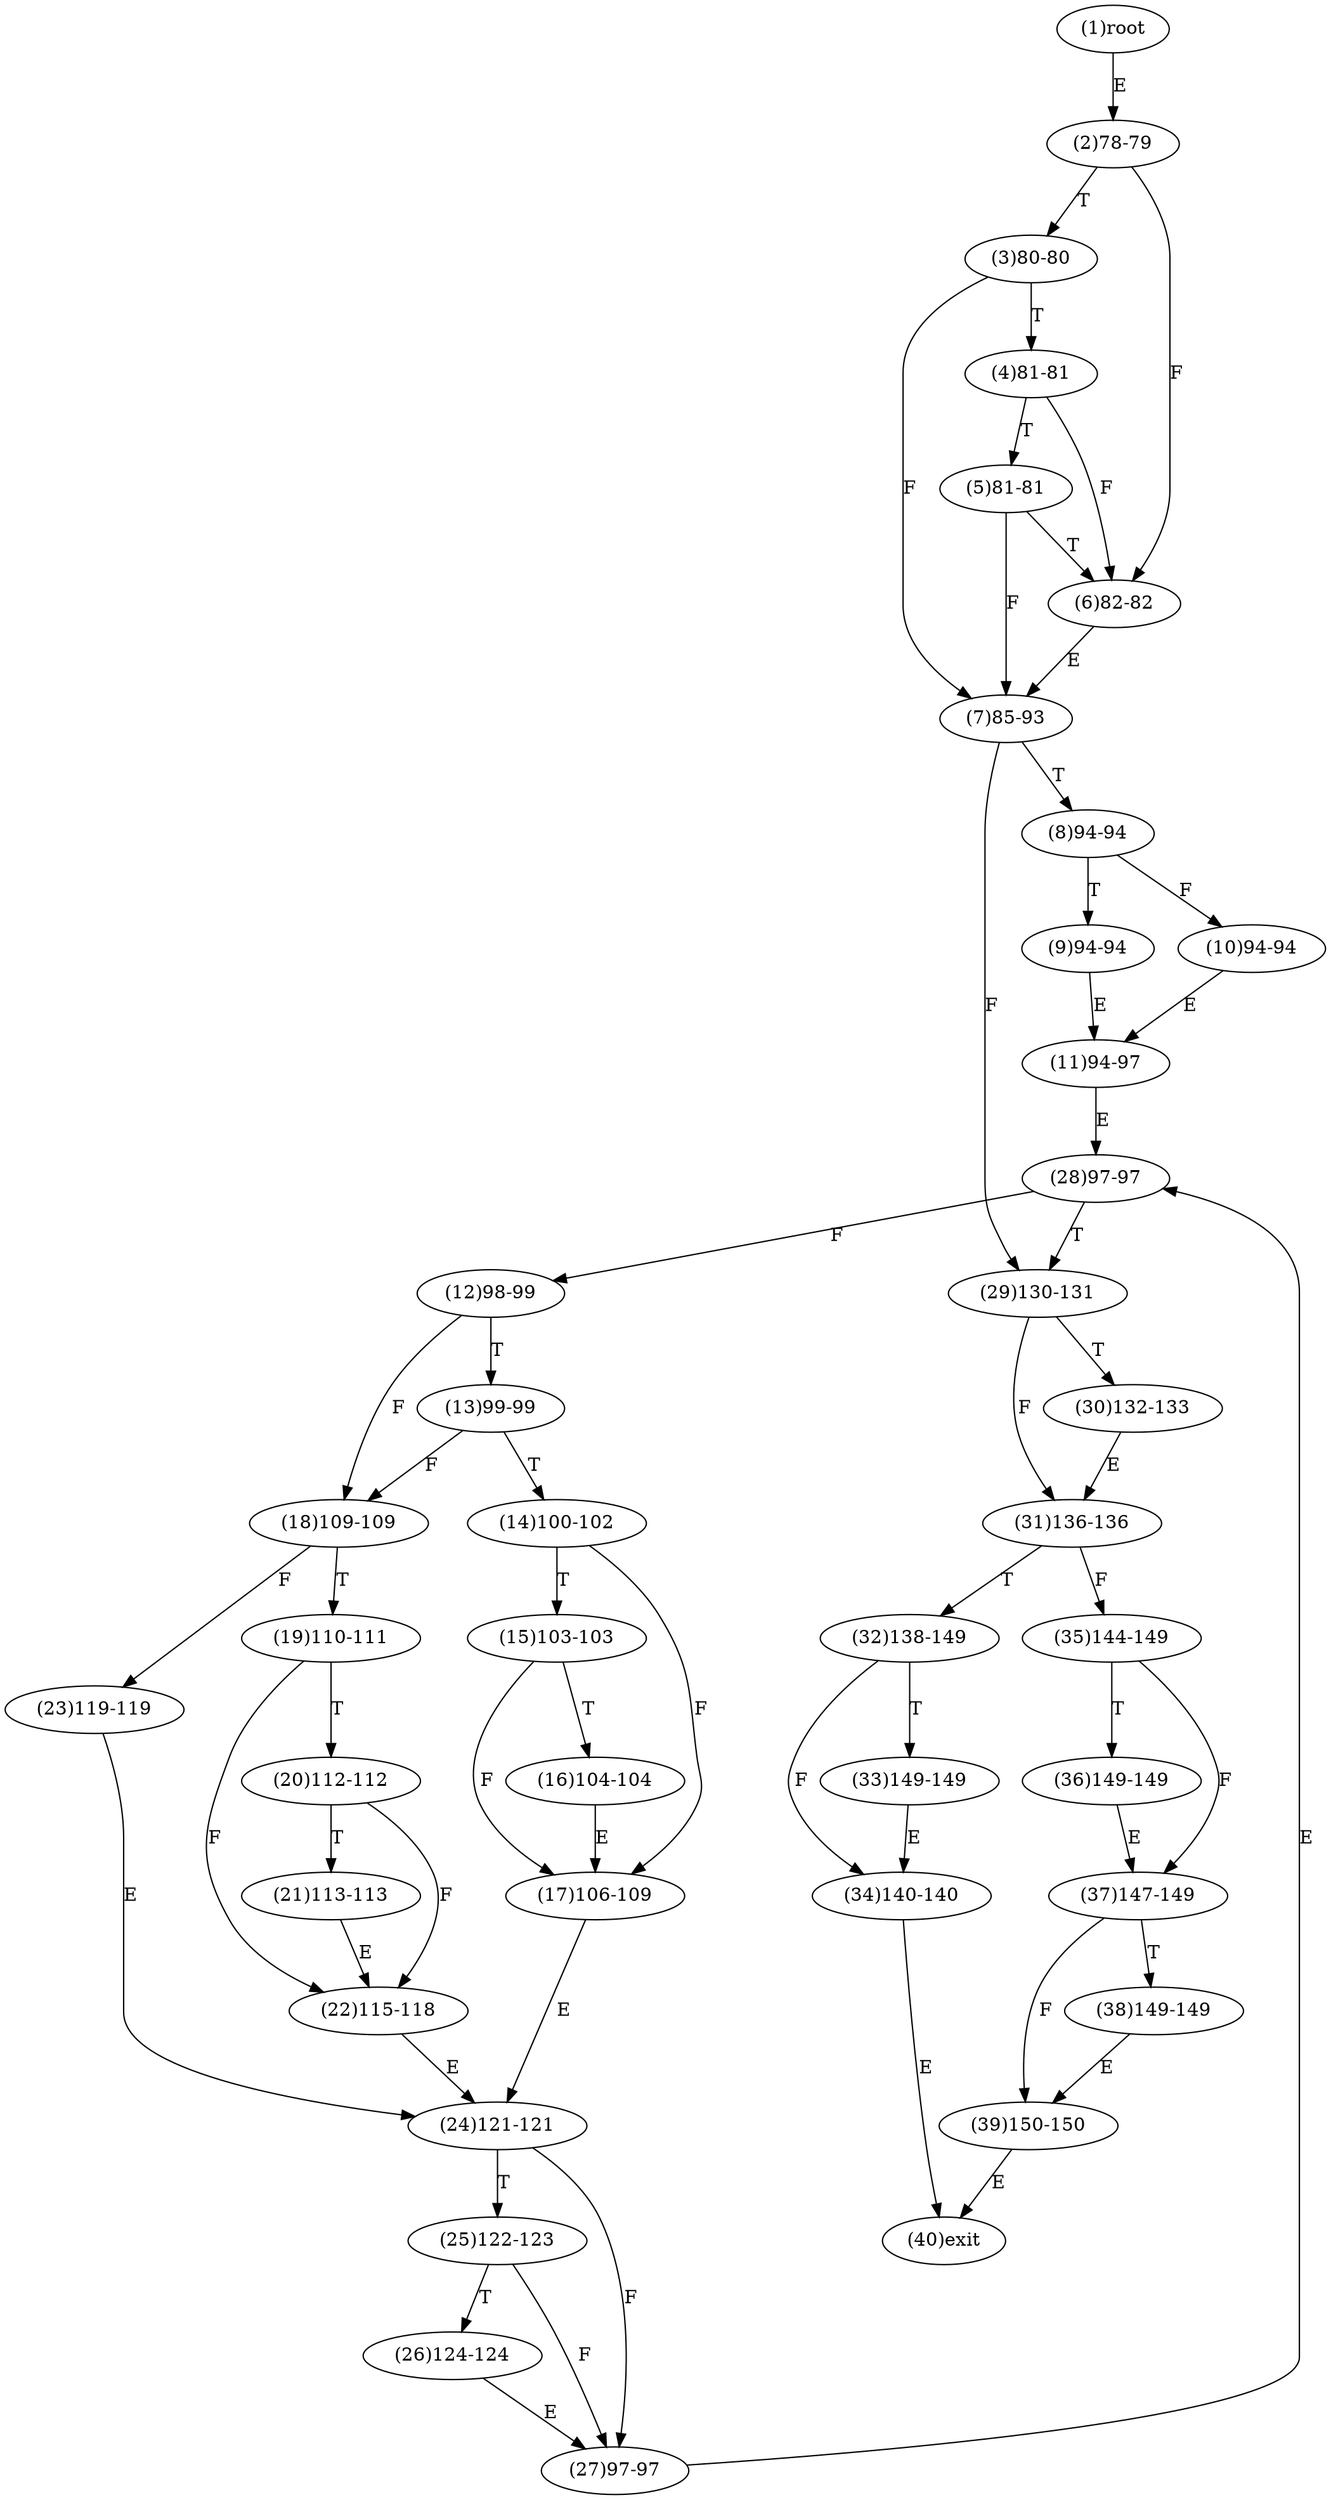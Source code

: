 digraph "" { 
1[ label="(1)root"];
2[ label="(2)78-79"];
3[ label="(3)80-80"];
4[ label="(4)81-81"];
5[ label="(5)81-81"];
6[ label="(6)82-82"];
7[ label="(7)85-93"];
8[ label="(8)94-94"];
9[ label="(9)94-94"];
10[ label="(10)94-94"];
11[ label="(11)94-97"];
12[ label="(12)98-99"];
13[ label="(13)99-99"];
14[ label="(14)100-102"];
15[ label="(15)103-103"];
17[ label="(17)106-109"];
16[ label="(16)104-104"];
19[ label="(19)110-111"];
18[ label="(18)109-109"];
21[ label="(21)113-113"];
20[ label="(20)112-112"];
23[ label="(23)119-119"];
22[ label="(22)115-118"];
25[ label="(25)122-123"];
24[ label="(24)121-121"];
27[ label="(27)97-97"];
26[ label="(26)124-124"];
29[ label="(29)130-131"];
28[ label="(28)97-97"];
31[ label="(31)136-136"];
30[ label="(30)132-133"];
34[ label="(34)140-140"];
35[ label="(35)144-149"];
32[ label="(32)138-149"];
33[ label="(33)149-149"];
38[ label="(38)149-149"];
39[ label="(39)150-150"];
36[ label="(36)149-149"];
37[ label="(37)147-149"];
40[ label="(40)exit"];
1->2[ label="E"];
2->6[ label="F"];
2->3[ label="T"];
3->7[ label="F"];
3->4[ label="T"];
4->6[ label="F"];
4->5[ label="T"];
5->7[ label="F"];
5->6[ label="T"];
6->7[ label="E"];
7->29[ label="F"];
7->8[ label="T"];
8->10[ label="F"];
8->9[ label="T"];
9->11[ label="E"];
10->11[ label="E"];
11->28[ label="E"];
12->18[ label="F"];
12->13[ label="T"];
13->18[ label="F"];
13->14[ label="T"];
14->17[ label="F"];
14->15[ label="T"];
15->17[ label="F"];
15->16[ label="T"];
16->17[ label="E"];
17->24[ label="E"];
18->23[ label="F"];
18->19[ label="T"];
19->22[ label="F"];
19->20[ label="T"];
20->22[ label="F"];
20->21[ label="T"];
21->22[ label="E"];
22->24[ label="E"];
23->24[ label="E"];
24->27[ label="F"];
24->25[ label="T"];
25->27[ label="F"];
25->26[ label="T"];
26->27[ label="E"];
27->28[ label="E"];
28->12[ label="F"];
28->29[ label="T"];
29->31[ label="F"];
29->30[ label="T"];
30->31[ label="E"];
31->35[ label="F"];
31->32[ label="T"];
32->34[ label="F"];
32->33[ label="T"];
33->34[ label="E"];
34->40[ label="E"];
35->37[ label="F"];
35->36[ label="T"];
36->37[ label="E"];
37->39[ label="F"];
37->38[ label="T"];
38->39[ label="E"];
39->40[ label="E"];
}